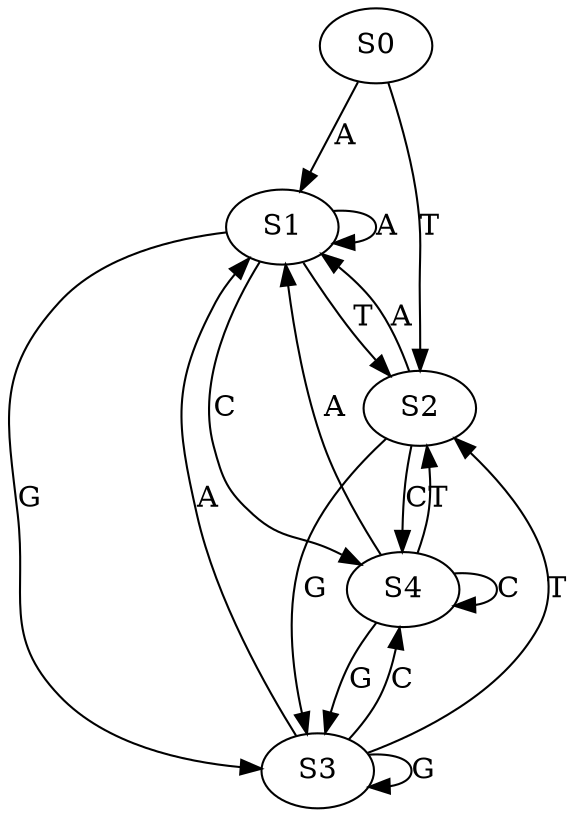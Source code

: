 strict digraph  {
	S0 -> S1 [ label = A ];
	S0 -> S2 [ label = T ];
	S1 -> S3 [ label = G ];
	S1 -> S2 [ label = T ];
	S1 -> S1 [ label = A ];
	S1 -> S4 [ label = C ];
	S2 -> S1 [ label = A ];
	S2 -> S3 [ label = G ];
	S2 -> S4 [ label = C ];
	S3 -> S2 [ label = T ];
	S3 -> S1 [ label = A ];
	S3 -> S3 [ label = G ];
	S3 -> S4 [ label = C ];
	S4 -> S2 [ label = T ];
	S4 -> S1 [ label = A ];
	S4 -> S3 [ label = G ];
	S4 -> S4 [ label = C ];
}
